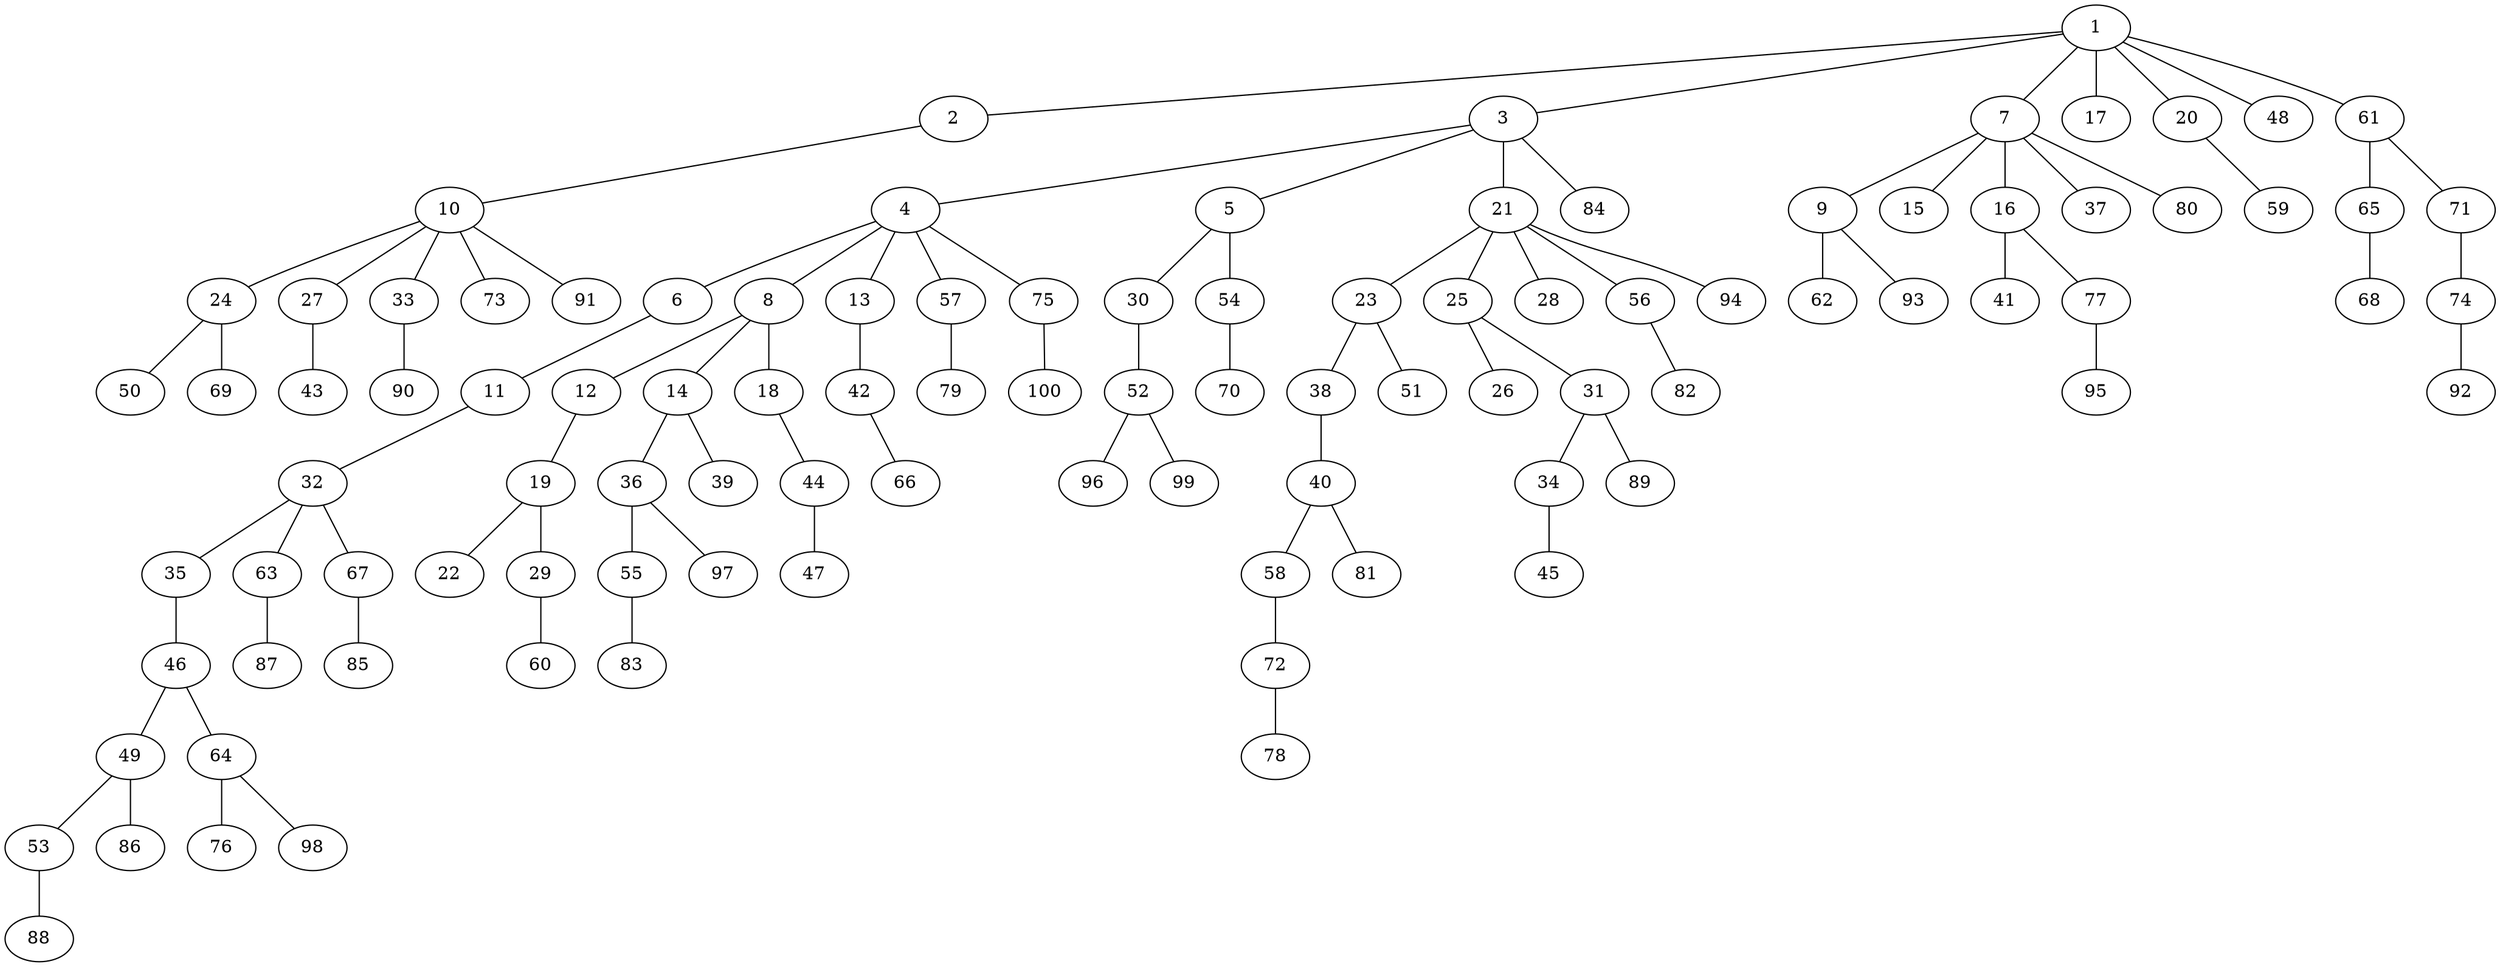 graph graphname {1--2
1--3
1--7
1--17
1--20
1--48
1--61
2--10
3--4
3--5
3--21
3--84
4--6
4--8
4--13
4--57
4--75
5--30
5--54
6--11
7--9
7--15
7--16
7--37
7--80
8--12
8--14
8--18
9--62
9--93
10--24
10--27
10--33
10--73
10--91
11--32
12--19
13--42
14--36
14--39
16--41
16--77
18--44
19--22
19--29
20--59
21--23
21--25
21--28
21--56
21--94
23--38
23--51
24--50
24--69
25--26
25--31
27--43
29--60
30--52
31--34
31--89
32--35
32--63
32--67
33--90
34--45
35--46
36--55
36--97
38--40
40--58
40--81
42--66
44--47
46--49
46--64
49--53
49--86
52--96
52--99
53--88
54--70
55--83
56--82
57--79
58--72
61--65
61--71
63--87
64--76
64--98
65--68
67--85
71--74
72--78
74--92
75--100
77--95
}